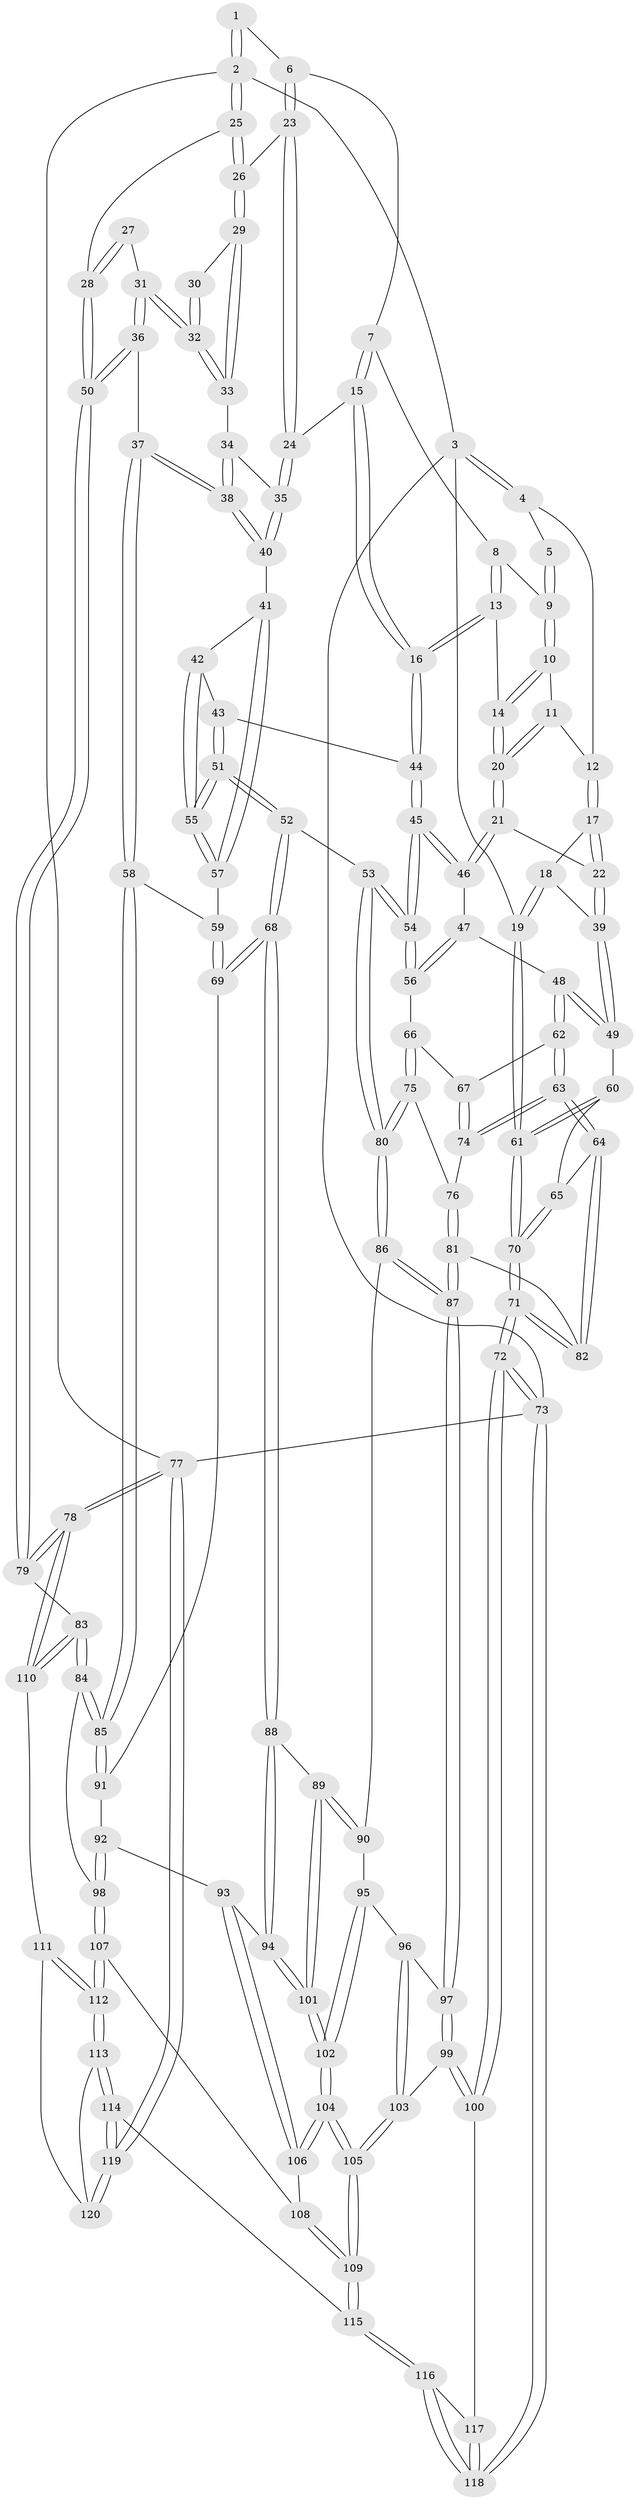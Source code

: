 // coarse degree distribution, {3: 0.17105263157894737, 6: 0.13157894736842105, 5: 0.40789473684210525, 4: 0.2894736842105263}
// Generated by graph-tools (version 1.1) at 2025/52/02/27/25 19:52:43]
// undirected, 120 vertices, 297 edges
graph export_dot {
graph [start="1"]
  node [color=gray90,style=filled];
  1 [pos="+0.7394498616572924+0"];
  2 [pos="+1+0"];
  3 [pos="+0+0"];
  4 [pos="+0.04504273351781338+0"];
  5 [pos="+0.46377952699439945+0"];
  6 [pos="+0.7318696505250178+0.05163282310988555"];
  7 [pos="+0.6738141757531996+0.07932724375548306"];
  8 [pos="+0.6255043242282787+0.07053381076898849"];
  9 [pos="+0.49386060081117256+0.03075276770849742"];
  10 [pos="+0.4800735032811616+0.07187474206420959"];
  11 [pos="+0.304302116311426+0.06827583143004451"];
  12 [pos="+0.1691118174987903+0"];
  13 [pos="+0.5461368716853445+0.22252381035684693"];
  14 [pos="+0.47012462295011503+0.1650667370136532"];
  15 [pos="+0.6218436211167973+0.22139477406765254"];
  16 [pos="+0.5678448804998084+0.241111664520278"];
  17 [pos="+0.19500754220621+0.11578000682295943"];
  18 [pos="+0.07070776408073655+0.22017104686704"];
  19 [pos="+0+0"];
  20 [pos="+0.37008001250213957+0.21526578224771142"];
  21 [pos="+0.3613679233061601+0.224360925320225"];
  22 [pos="+0.24563432925830836+0.23355439633709638"];
  23 [pos="+0.7918862880971255+0.11103464975897527"];
  24 [pos="+0.7244810431669291+0.24092417118418924"];
  25 [pos="+1+0"];
  26 [pos="+0.7970909244694111+0.111919236565666"];
  27 [pos="+0.9688588690439599+0.125525524634139"];
  28 [pos="+1+0"];
  29 [pos="+0.8208828538711282+0.12941025963689623"];
  30 [pos="+0.922609629215609+0.13293437053638157"];
  31 [pos="+0.9330036788694945+0.2718523358448625"];
  32 [pos="+0.8881291199419571+0.229397721710966"];
  33 [pos="+0.8578595602653956+0.20933490151226616"];
  34 [pos="+0.8158007699029594+0.24526484588943803"];
  35 [pos="+0.7322970273202086+0.25308963775380566"];
  36 [pos="+0.9929862619749834+0.42242881948948585"];
  37 [pos="+0.9778657494283661+0.42765996380084076"];
  38 [pos="+0.8908468752573917+0.39424926933921767"];
  39 [pos="+0.16062432910554733+0.33272992634100745"];
  40 [pos="+0.7555649192332398+0.35996699219643674"];
  41 [pos="+0.7483838819018435+0.36432234239109956"];
  42 [pos="+0.6878404596028446+0.35876113380744534"];
  43 [pos="+0.6445759237337547+0.343329824014506"];
  44 [pos="+0.5663563111040786+0.2691509281926442"];
  45 [pos="+0.4745163850032735+0.4487349639212901"];
  46 [pos="+0.38201736480124854+0.31352462175573637"];
  47 [pos="+0.28700401882376364+0.37674901785345233"];
  48 [pos="+0.18929259565220624+0.3812880791679853"];
  49 [pos="+0.1594693514546607+0.33930465956735306"];
  50 [pos="+1+0.4295783850162449"];
  51 [pos="+0.5702528192193529+0.4712354902116977"];
  52 [pos="+0.5221082133846171+0.5096276886098798"];
  53 [pos="+0.4927138792966493+0.48705979065124877"];
  54 [pos="+0.4750660397186828+0.46423454148177956"];
  55 [pos="+0.5880161977519555+0.46145104916424223"];
  56 [pos="+0.42152271928785895+0.4683340067830467"];
  57 [pos="+0.7233503796460662+0.4126491313905079"];
  58 [pos="+0.8638802250817046+0.5595283126682457"];
  59 [pos="+0.7196841674811728+0.47823698660150976"];
  60 [pos="+0.04175444173237147+0.3868660515058489"];
  61 [pos="+0+0.36092865764507875"];
  62 [pos="+0.20576693104657226+0.4468082367745937"];
  63 [pos="+0.13896737020728858+0.5776363041040924"];
  64 [pos="+0.12150697160437411+0.602517433531909"];
  65 [pos="+0.06362034727258693+0.5266899323923522"];
  66 [pos="+0.34332170794735+0.4909460740339345"];
  67 [pos="+0.2896821046450392+0.4895123561807174"];
  68 [pos="+0.5618249590846826+0.5716451597879599"];
  69 [pos="+0.5913147227681176+0.5751434994313815"];
  70 [pos="+0+0.4882387289878312"];
  71 [pos="+0+0.7607186970085933"];
  72 [pos="+0+0.7616767782278102"];
  73 [pos="+0+1"];
  74 [pos="+0.2734233545887341+0.555049513229734"];
  75 [pos="+0.3161569714142831+0.6127226037923582"];
  76 [pos="+0.2866927856963456+0.5999777035053611"];
  77 [pos="+1+1"];
  78 [pos="+1+1"];
  79 [pos="+1+0.5133763608324496"];
  80 [pos="+0.33921079502043844+0.6391357084418403"];
  81 [pos="+0.1418341130940919+0.6404193208972535"];
  82 [pos="+0.12008941592285942+0.6176380778889233"];
  83 [pos="+0.8490366069221997+0.7470701475361146"];
  84 [pos="+0.844900018751212+0.742927174320528"];
  85 [pos="+0.8194120840653704+0.6511933091101537"];
  86 [pos="+0.34033227362466056+0.6523936965437847"];
  87 [pos="+0.15017586153665566+0.6561295343141966"];
  88 [pos="+0.5513406619976184+0.602291530693986"];
  89 [pos="+0.4389916844504062+0.7070437238160356"];
  90 [pos="+0.3416311026325096+0.6571620698991368"];
  91 [pos="+0.7054483076968346+0.6250538059903645"];
  92 [pos="+0.6584777806624073+0.7327249519873826"];
  93 [pos="+0.5895004096704008+0.7529573457629757"];
  94 [pos="+0.5866279352661965+0.748488947515523"];
  95 [pos="+0.3032781947322031+0.7125705919942874"];
  96 [pos="+0.26357550888216813+0.7283447092990287"];
  97 [pos="+0.1562028760823449+0.6713305609847462"];
  98 [pos="+0.7416264659972357+0.7874034689013817"];
  99 [pos="+0.13449176380648828+0.815574632794554"];
  100 [pos="+0.08335560310962292+0.8498706166999678"];
  101 [pos="+0.4321110819475591+0.7873063349889893"];
  102 [pos="+0.4125500967219692+0.8429557673849598"];
  103 [pos="+0.2606306644511977+0.8536011219480087"];
  104 [pos="+0.41190435370833123+0.8505010725053432"];
  105 [pos="+0.3709830941202784+0.966199601341801"];
  106 [pos="+0.6007849826234573+0.8032386179282522"];
  107 [pos="+0.6608365288556745+0.8467318517300336"];
  108 [pos="+0.6007967931509749+0.8032535379988021"];
  109 [pos="+0.3901451963464842+1"];
  110 [pos="+0.9062955341879495+0.820930020219782"];
  111 [pos="+0.8694554359329777+0.8615070234773292"];
  112 [pos="+0.6626799719882785+0.9943121697134866"];
  113 [pos="+0.6287774598968398+1"];
  114 [pos="+0.5828509788408383+1"];
  115 [pos="+0.3930579700169483+1"];
  116 [pos="+0.3896059483878427+1"];
  117 [pos="+0.09243935837012676+0.8883323382117507"];
  118 [pos="+0+1"];
  119 [pos="+0.8456792268987621+1"];
  120 [pos="+0.8433040348757431+0.9605097451966227"];
  1 -- 2;
  1 -- 2;
  1 -- 6;
  2 -- 3;
  2 -- 25;
  2 -- 25;
  2 -- 77;
  3 -- 4;
  3 -- 4;
  3 -- 19;
  3 -- 73;
  4 -- 5;
  4 -- 12;
  5 -- 9;
  5 -- 9;
  6 -- 7;
  6 -- 23;
  6 -- 23;
  7 -- 8;
  7 -- 15;
  7 -- 15;
  8 -- 9;
  8 -- 13;
  8 -- 13;
  9 -- 10;
  9 -- 10;
  10 -- 11;
  10 -- 14;
  10 -- 14;
  11 -- 12;
  11 -- 20;
  11 -- 20;
  12 -- 17;
  12 -- 17;
  13 -- 14;
  13 -- 16;
  13 -- 16;
  14 -- 20;
  14 -- 20;
  15 -- 16;
  15 -- 16;
  15 -- 24;
  16 -- 44;
  16 -- 44;
  17 -- 18;
  17 -- 22;
  17 -- 22;
  18 -- 19;
  18 -- 19;
  18 -- 39;
  19 -- 61;
  19 -- 61;
  20 -- 21;
  20 -- 21;
  21 -- 22;
  21 -- 46;
  21 -- 46;
  22 -- 39;
  22 -- 39;
  23 -- 24;
  23 -- 24;
  23 -- 26;
  24 -- 35;
  24 -- 35;
  25 -- 26;
  25 -- 26;
  25 -- 28;
  26 -- 29;
  26 -- 29;
  27 -- 28;
  27 -- 28;
  27 -- 31;
  28 -- 50;
  28 -- 50;
  29 -- 30;
  29 -- 33;
  29 -- 33;
  30 -- 32;
  30 -- 32;
  31 -- 32;
  31 -- 32;
  31 -- 36;
  31 -- 36;
  32 -- 33;
  32 -- 33;
  33 -- 34;
  34 -- 35;
  34 -- 38;
  34 -- 38;
  35 -- 40;
  35 -- 40;
  36 -- 37;
  36 -- 50;
  36 -- 50;
  37 -- 38;
  37 -- 38;
  37 -- 58;
  37 -- 58;
  38 -- 40;
  38 -- 40;
  39 -- 49;
  39 -- 49;
  40 -- 41;
  41 -- 42;
  41 -- 57;
  41 -- 57;
  42 -- 43;
  42 -- 55;
  42 -- 55;
  43 -- 44;
  43 -- 51;
  43 -- 51;
  44 -- 45;
  44 -- 45;
  45 -- 46;
  45 -- 46;
  45 -- 54;
  45 -- 54;
  46 -- 47;
  47 -- 48;
  47 -- 56;
  47 -- 56;
  48 -- 49;
  48 -- 49;
  48 -- 62;
  48 -- 62;
  49 -- 60;
  50 -- 79;
  50 -- 79;
  51 -- 52;
  51 -- 52;
  51 -- 55;
  51 -- 55;
  52 -- 53;
  52 -- 68;
  52 -- 68;
  53 -- 54;
  53 -- 54;
  53 -- 80;
  53 -- 80;
  54 -- 56;
  54 -- 56;
  55 -- 57;
  55 -- 57;
  56 -- 66;
  57 -- 59;
  58 -- 59;
  58 -- 85;
  58 -- 85;
  59 -- 69;
  59 -- 69;
  60 -- 61;
  60 -- 61;
  60 -- 65;
  61 -- 70;
  61 -- 70;
  62 -- 63;
  62 -- 63;
  62 -- 67;
  63 -- 64;
  63 -- 64;
  63 -- 74;
  63 -- 74;
  64 -- 65;
  64 -- 82;
  64 -- 82;
  65 -- 70;
  65 -- 70;
  66 -- 67;
  66 -- 75;
  66 -- 75;
  67 -- 74;
  67 -- 74;
  68 -- 69;
  68 -- 69;
  68 -- 88;
  68 -- 88;
  69 -- 91;
  70 -- 71;
  70 -- 71;
  71 -- 72;
  71 -- 72;
  71 -- 82;
  71 -- 82;
  72 -- 73;
  72 -- 73;
  72 -- 100;
  72 -- 100;
  73 -- 118;
  73 -- 118;
  73 -- 77;
  74 -- 76;
  75 -- 76;
  75 -- 80;
  75 -- 80;
  76 -- 81;
  76 -- 81;
  77 -- 78;
  77 -- 78;
  77 -- 119;
  77 -- 119;
  78 -- 79;
  78 -- 79;
  78 -- 110;
  78 -- 110;
  79 -- 83;
  80 -- 86;
  80 -- 86;
  81 -- 82;
  81 -- 87;
  81 -- 87;
  83 -- 84;
  83 -- 84;
  83 -- 110;
  83 -- 110;
  84 -- 85;
  84 -- 85;
  84 -- 98;
  85 -- 91;
  85 -- 91;
  86 -- 87;
  86 -- 87;
  86 -- 90;
  87 -- 97;
  87 -- 97;
  88 -- 89;
  88 -- 94;
  88 -- 94;
  89 -- 90;
  89 -- 90;
  89 -- 101;
  89 -- 101;
  90 -- 95;
  91 -- 92;
  92 -- 93;
  92 -- 98;
  92 -- 98;
  93 -- 94;
  93 -- 106;
  93 -- 106;
  94 -- 101;
  94 -- 101;
  95 -- 96;
  95 -- 102;
  95 -- 102;
  96 -- 97;
  96 -- 103;
  96 -- 103;
  97 -- 99;
  97 -- 99;
  98 -- 107;
  98 -- 107;
  99 -- 100;
  99 -- 100;
  99 -- 103;
  100 -- 117;
  101 -- 102;
  101 -- 102;
  102 -- 104;
  102 -- 104;
  103 -- 105;
  103 -- 105;
  104 -- 105;
  104 -- 105;
  104 -- 106;
  104 -- 106;
  105 -- 109;
  105 -- 109;
  106 -- 108;
  107 -- 108;
  107 -- 112;
  107 -- 112;
  108 -- 109;
  108 -- 109;
  109 -- 115;
  109 -- 115;
  110 -- 111;
  111 -- 112;
  111 -- 112;
  111 -- 120;
  112 -- 113;
  112 -- 113;
  113 -- 114;
  113 -- 114;
  113 -- 120;
  114 -- 115;
  114 -- 119;
  114 -- 119;
  115 -- 116;
  115 -- 116;
  116 -- 117;
  116 -- 118;
  116 -- 118;
  117 -- 118;
  117 -- 118;
  119 -- 120;
  119 -- 120;
}
